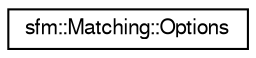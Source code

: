 digraph "Graphical Class Hierarchy"
{
  edge [fontname="FreeSans",fontsize="10",labelfontname="FreeSans",labelfontsize="10"];
  node [fontname="FreeSans",fontsize="10",shape=record];
  rankdir="LR";
  Node0 [label="sfm::Matching::Options",height=0.2,width=0.4,color="black", fillcolor="white", style="filled",URL="$structsfm_1_1_matching_1_1_options.html",tooltip="Feature matching options. "];
}
